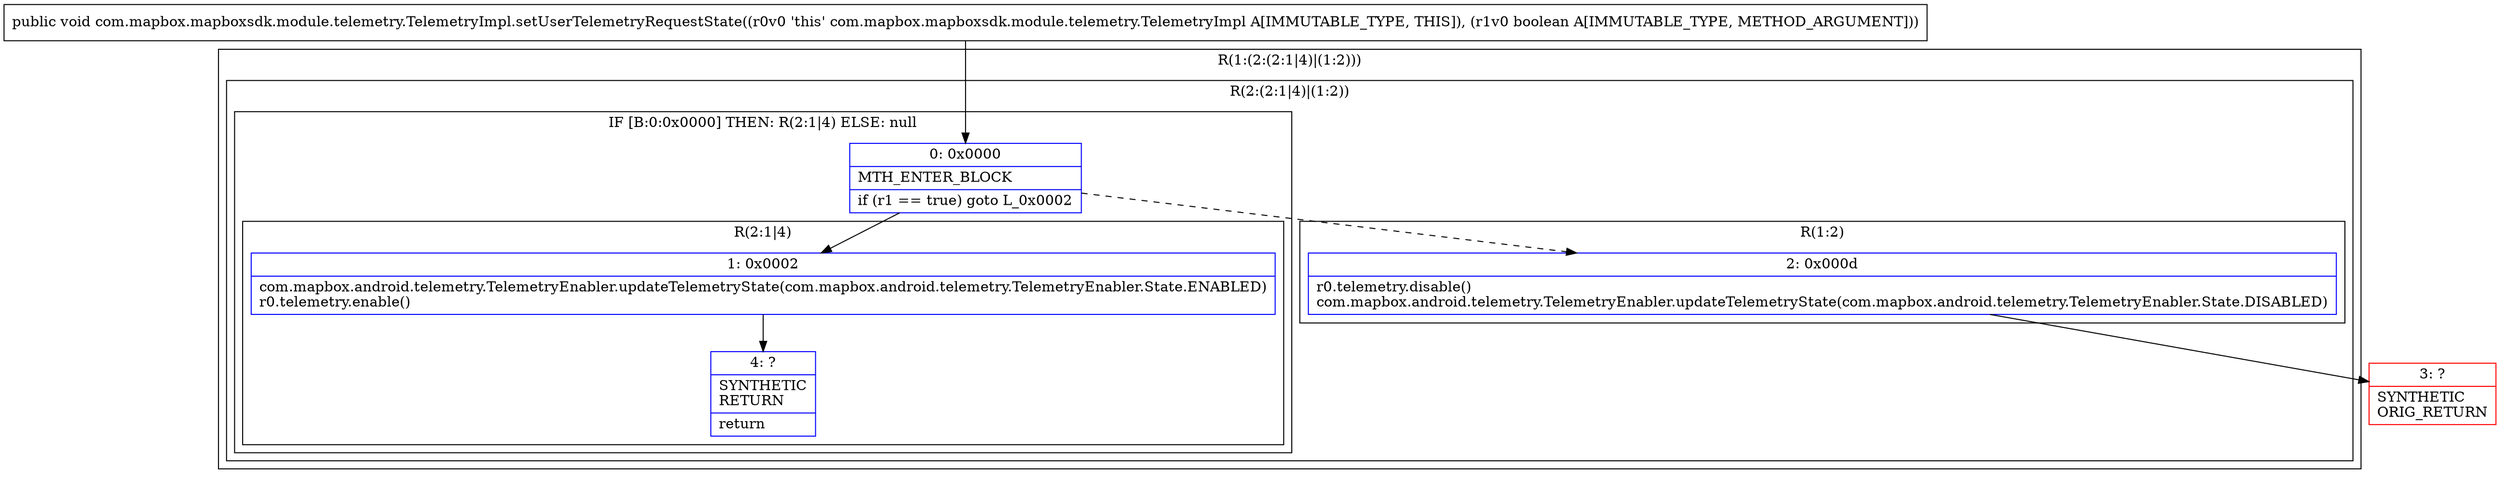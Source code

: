 digraph "CFG forcom.mapbox.mapboxsdk.module.telemetry.TelemetryImpl.setUserTelemetryRequestState(Z)V" {
subgraph cluster_Region_2100880973 {
label = "R(1:(2:(2:1|4)|(1:2)))";
node [shape=record,color=blue];
subgraph cluster_Region_1491146490 {
label = "R(2:(2:1|4)|(1:2))";
node [shape=record,color=blue];
subgraph cluster_IfRegion_1196597181 {
label = "IF [B:0:0x0000] THEN: R(2:1|4) ELSE: null";
node [shape=record,color=blue];
Node_0 [shape=record,label="{0\:\ 0x0000|MTH_ENTER_BLOCK\l|if (r1 == true) goto L_0x0002\l}"];
subgraph cluster_Region_593793281 {
label = "R(2:1|4)";
node [shape=record,color=blue];
Node_1 [shape=record,label="{1\:\ 0x0002|com.mapbox.android.telemetry.TelemetryEnabler.updateTelemetryState(com.mapbox.android.telemetry.TelemetryEnabler.State.ENABLED)\lr0.telemetry.enable()\l}"];
Node_4 [shape=record,label="{4\:\ ?|SYNTHETIC\lRETURN\l|return\l}"];
}
}
subgraph cluster_Region_424935854 {
label = "R(1:2)";
node [shape=record,color=blue];
Node_2 [shape=record,label="{2\:\ 0x000d|r0.telemetry.disable()\lcom.mapbox.android.telemetry.TelemetryEnabler.updateTelemetryState(com.mapbox.android.telemetry.TelemetryEnabler.State.DISABLED)\l}"];
}
}
}
Node_3 [shape=record,color=red,label="{3\:\ ?|SYNTHETIC\lORIG_RETURN\l}"];
MethodNode[shape=record,label="{public void com.mapbox.mapboxsdk.module.telemetry.TelemetryImpl.setUserTelemetryRequestState((r0v0 'this' com.mapbox.mapboxsdk.module.telemetry.TelemetryImpl A[IMMUTABLE_TYPE, THIS]), (r1v0 boolean A[IMMUTABLE_TYPE, METHOD_ARGUMENT])) }"];
MethodNode -> Node_0;
Node_0 -> Node_1;
Node_0 -> Node_2[style=dashed];
Node_1 -> Node_4;
Node_2 -> Node_3;
}


